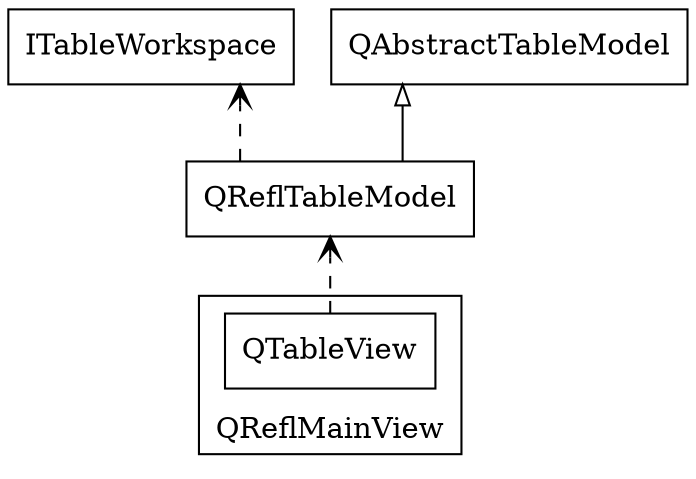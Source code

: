 digraph G {
        rankdir="BT"
        splines="ortho"


        node [
                shape = "record"
        ]
        

        ITableWorkspace[
        ]
        
        QReflTableModel [
        ]

                
        QAbstractTableModel[
        ]
        
        
        subgraph clusterView {
                label = "QReflMainView"

                QTableView [
                ]
        }
       
        
       
        edge [
                arrowhead = "empty"
                headport = "c"
        ]

        
        QReflTableModel->QAbstractTableModel
        
        
        edge [
                arrowhead = "open"
                style="dashed"
        ]

        QReflTableModel->ITableWorkspace
        
        QTableView->QReflTableModel
        
           
}

